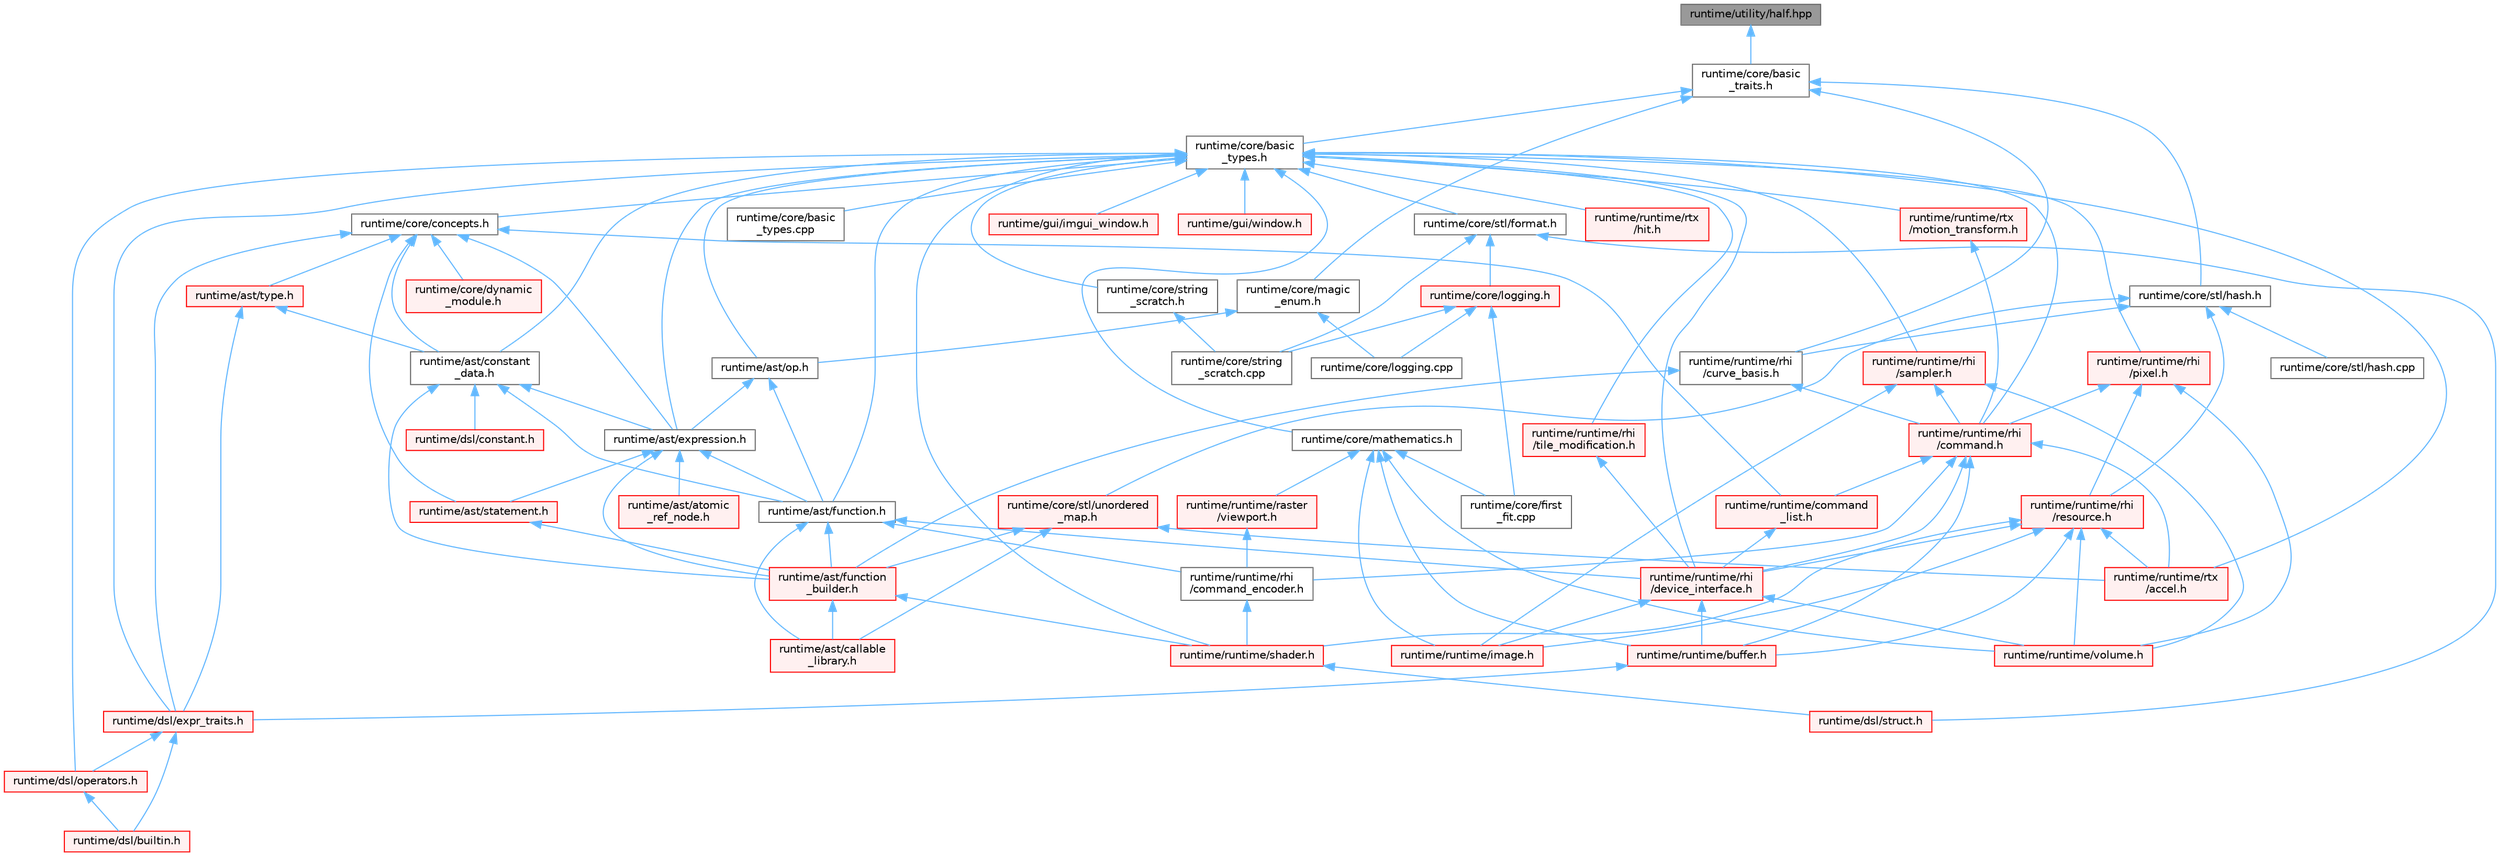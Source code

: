 digraph "runtime/utility/half.hpp"
{
 // LATEX_PDF_SIZE
  bgcolor="transparent";
  edge [fontname=Helvetica,fontsize=10,labelfontname=Helvetica,labelfontsize=10];
  node [fontname=Helvetica,fontsize=10,shape=box,height=0.2,width=0.4];
  Node1 [id="Node000001",label="runtime/utility/half.hpp",height=0.2,width=0.4,color="gray40", fillcolor="grey60", style="filled", fontcolor="black",tooltip=" "];
  Node1 -> Node2 [id="edge1_Node000001_Node000002",dir="back",color="steelblue1",style="solid",tooltip=" "];
  Node2 [id="Node000002",label="runtime/core/basic\l_traits.h",height=0.2,width=0.4,color="grey40", fillcolor="white", style="filled",URL="$basic__traits_8h.html",tooltip=" "];
  Node2 -> Node3 [id="edge2_Node000002_Node000003",dir="back",color="steelblue1",style="solid",tooltip=" "];
  Node3 [id="Node000003",label="runtime/core/basic\l_types.h",height=0.2,width=0.4,color="grey40", fillcolor="white", style="filled",URL="$basic__types_8h.html",tooltip=" "];
  Node3 -> Node4 [id="edge3_Node000003_Node000004",dir="back",color="steelblue1",style="solid",tooltip=" "];
  Node4 [id="Node000004",label="runtime/ast/constant\l_data.h",height=0.2,width=0.4,color="grey40", fillcolor="white", style="filled",URL="$constant__data_8h.html",tooltip=" "];
  Node4 -> Node5 [id="edge4_Node000004_Node000005",dir="back",color="steelblue1",style="solid",tooltip=" "];
  Node5 [id="Node000005",label="runtime/ast/expression.h",height=0.2,width=0.4,color="grey40", fillcolor="white", style="filled",URL="$expression_8h.html",tooltip=" "];
  Node5 -> Node6 [id="edge5_Node000005_Node000006",dir="back",color="steelblue1",style="solid",tooltip=" "];
  Node6 [id="Node000006",label="runtime/ast/atomic\l_ref_node.h",height=0.2,width=0.4,color="red", fillcolor="#FFF0F0", style="filled",URL="$atomic__ref__node_8h.html",tooltip=" "];
  Node5 -> Node26 [id="edge6_Node000005_Node000026",dir="back",color="steelblue1",style="solid",tooltip=" "];
  Node26 [id="Node000026",label="runtime/ast/function.h",height=0.2,width=0.4,color="grey40", fillcolor="white", style="filled",URL="$ast_2function_8h.html",tooltip=" "];
  Node26 -> Node27 [id="edge7_Node000026_Node000027",dir="back",color="steelblue1",style="solid",tooltip=" "];
  Node27 [id="Node000027",label="runtime/ast/callable\l_library.h",height=0.2,width=0.4,color="red", fillcolor="#FFF0F0", style="filled",URL="$ast_2callable__library_8h.html",tooltip=" "];
  Node26 -> Node28 [id="edge8_Node000026_Node000028",dir="back",color="steelblue1",style="solid",tooltip=" "];
  Node28 [id="Node000028",label="runtime/ast/function\l_builder.h",height=0.2,width=0.4,color="red", fillcolor="#FFF0F0", style="filled",URL="$function__builder_8h.html",tooltip=" "];
  Node28 -> Node27 [id="edge9_Node000028_Node000027",dir="back",color="steelblue1",style="solid",tooltip=" "];
  Node28 -> Node39 [id="edge10_Node000028_Node000039",dir="back",color="steelblue1",style="solid",tooltip=" "];
  Node39 [id="Node000039",label="runtime/runtime/shader.h",height=0.2,width=0.4,color="red", fillcolor="#FFF0F0", style="filled",URL="$shader_8h.html",tooltip=" "];
  Node39 -> Node15 [id="edge11_Node000039_Node000015",dir="back",color="steelblue1",style="solid",tooltip=" "];
  Node15 [id="Node000015",label="runtime/dsl/struct.h",height=0.2,width=0.4,color="red", fillcolor="#FFF0F0", style="filled",URL="$struct_8h.html",tooltip=" "];
  Node26 -> Node40 [id="edge12_Node000026_Node000040",dir="back",color="steelblue1",style="solid",tooltip=" "];
  Node40 [id="Node000040",label="runtime/runtime/rhi\l/command_encoder.h",height=0.2,width=0.4,color="grey40", fillcolor="white", style="filled",URL="$command__encoder_8h.html",tooltip=" "];
  Node40 -> Node39 [id="edge13_Node000040_Node000039",dir="back",color="steelblue1",style="solid",tooltip=" "];
  Node26 -> Node41 [id="edge14_Node000026_Node000041",dir="back",color="steelblue1",style="solid",tooltip=" "];
  Node41 [id="Node000041",label="runtime/runtime/rhi\l/device_interface.h",height=0.2,width=0.4,color="red", fillcolor="#FFF0F0", style="filled",URL="$device__interface_8h.html",tooltip=" "];
  Node41 -> Node42 [id="edge15_Node000041_Node000042",dir="back",color="steelblue1",style="solid",tooltip=" "];
  Node42 [id="Node000042",label="runtime/runtime/buffer.h",height=0.2,width=0.4,color="red", fillcolor="#FFF0F0", style="filled",URL="$buffer_8h.html",tooltip=" "];
  Node42 -> Node43 [id="edge16_Node000042_Node000043",dir="back",color="steelblue1",style="solid",tooltip=" "];
  Node43 [id="Node000043",label="runtime/dsl/expr_traits.h",height=0.2,width=0.4,color="red", fillcolor="#FFF0F0", style="filled",URL="$expr__traits_8h.html",tooltip=" "];
  Node43 -> Node32 [id="edge17_Node000043_Node000032",dir="back",color="steelblue1",style="solid",tooltip=" "];
  Node32 [id="Node000032",label="runtime/dsl/builtin.h",height=0.2,width=0.4,color="red", fillcolor="#FFF0F0", style="filled",URL="$builtin_8h.html",tooltip=" "];
  Node43 -> Node31 [id="edge18_Node000043_Node000031",dir="back",color="steelblue1",style="solid",tooltip=" "];
  Node31 [id="Node000031",label="runtime/dsl/operators.h",height=0.2,width=0.4,color="red", fillcolor="#FFF0F0", style="filled",URL="$operators_8h.html",tooltip=" "];
  Node31 -> Node32 [id="edge19_Node000031_Node000032",dir="back",color="steelblue1",style="solid",tooltip=" "];
  Node41 -> Node49 [id="edge20_Node000041_Node000049",dir="back",color="steelblue1",style="solid",tooltip=" "];
  Node49 [id="Node000049",label="runtime/runtime/image.h",height=0.2,width=0.4,color="red", fillcolor="#FFF0F0", style="filled",URL="$image_8h.html",tooltip=" "];
  Node41 -> Node53 [id="edge21_Node000041_Node000053",dir="back",color="steelblue1",style="solid",tooltip=" "];
  Node53 [id="Node000053",label="runtime/runtime/volume.h",height=0.2,width=0.4,color="red", fillcolor="#FFF0F0", style="filled",URL="$volume_8h.html",tooltip=" "];
  Node5 -> Node28 [id="edge22_Node000005_Node000028",dir="back",color="steelblue1",style="solid",tooltip=" "];
  Node5 -> Node55 [id="edge23_Node000005_Node000055",dir="back",color="steelblue1",style="solid",tooltip=" "];
  Node55 [id="Node000055",label="runtime/ast/statement.h",height=0.2,width=0.4,color="red", fillcolor="#FFF0F0", style="filled",URL="$statement_8h.html",tooltip=" "];
  Node55 -> Node28 [id="edge24_Node000055_Node000028",dir="back",color="steelblue1",style="solid",tooltip=" "];
  Node4 -> Node26 [id="edge25_Node000004_Node000026",dir="back",color="steelblue1",style="solid",tooltip=" "];
  Node4 -> Node28 [id="edge26_Node000004_Node000028",dir="back",color="steelblue1",style="solid",tooltip=" "];
  Node4 -> Node30 [id="edge27_Node000004_Node000030",dir="back",color="steelblue1",style="solid",tooltip=" "];
  Node30 [id="Node000030",label="runtime/dsl/constant.h",height=0.2,width=0.4,color="red", fillcolor="#FFF0F0", style="filled",URL="$constant_8h.html",tooltip=" "];
  Node3 -> Node5 [id="edge28_Node000003_Node000005",dir="back",color="steelblue1",style="solid",tooltip=" "];
  Node3 -> Node26 [id="edge29_Node000003_Node000026",dir="back",color="steelblue1",style="solid",tooltip=" "];
  Node3 -> Node56 [id="edge30_Node000003_Node000056",dir="back",color="steelblue1",style="solid",tooltip=" "];
  Node56 [id="Node000056",label="runtime/ast/op.h",height=0.2,width=0.4,color="grey40", fillcolor="white", style="filled",URL="$op_8h.html",tooltip=" "];
  Node56 -> Node5 [id="edge31_Node000056_Node000005",dir="back",color="steelblue1",style="solid",tooltip=" "];
  Node56 -> Node26 [id="edge32_Node000056_Node000026",dir="back",color="steelblue1",style="solid",tooltip=" "];
  Node3 -> Node57 [id="edge33_Node000003_Node000057",dir="back",color="steelblue1",style="solid",tooltip=" "];
  Node57 [id="Node000057",label="runtime/core/basic\l_types.cpp",height=0.2,width=0.4,color="grey40", fillcolor="white", style="filled",URL="$basic__types_8cpp.html",tooltip=" "];
  Node3 -> Node58 [id="edge34_Node000003_Node000058",dir="back",color="steelblue1",style="solid",tooltip=" "];
  Node58 [id="Node000058",label="runtime/core/concepts.h",height=0.2,width=0.4,color="grey40", fillcolor="white", style="filled",URL="$concepts_8h.html",tooltip=" "];
  Node58 -> Node4 [id="edge35_Node000058_Node000004",dir="back",color="steelblue1",style="solid",tooltip=" "];
  Node58 -> Node5 [id="edge36_Node000058_Node000005",dir="back",color="steelblue1",style="solid",tooltip=" "];
  Node58 -> Node55 [id="edge37_Node000058_Node000055",dir="back",color="steelblue1",style="solid",tooltip=" "];
  Node58 -> Node59 [id="edge38_Node000058_Node000059",dir="back",color="steelblue1",style="solid",tooltip=" "];
  Node59 [id="Node000059",label="runtime/ast/type.h",height=0.2,width=0.4,color="red", fillcolor="#FFF0F0", style="filled",URL="$type_8h.html",tooltip=" "];
  Node59 -> Node4 [id="edge39_Node000059_Node000004",dir="back",color="steelblue1",style="solid",tooltip=" "];
  Node59 -> Node43 [id="edge40_Node000059_Node000043",dir="back",color="steelblue1",style="solid",tooltip=" "];
  Node58 -> Node65 [id="edge41_Node000058_Node000065",dir="back",color="steelblue1",style="solid",tooltip=" "];
  Node65 [id="Node000065",label="runtime/core/dynamic\l_module.h",height=0.2,width=0.4,color="red", fillcolor="#FFF0F0", style="filled",URL="$dynamic__module_8h.html",tooltip=" "];
  Node58 -> Node43 [id="edge42_Node000058_Node000043",dir="back",color="steelblue1",style="solid",tooltip=" "];
  Node58 -> Node67 [id="edge43_Node000058_Node000067",dir="back",color="steelblue1",style="solid",tooltip=" "];
  Node67 [id="Node000067",label="runtime/runtime/command\l_list.h",height=0.2,width=0.4,color="red", fillcolor="#FFF0F0", style="filled",URL="$command__list_8h.html",tooltip=" "];
  Node67 -> Node41 [id="edge44_Node000067_Node000041",dir="back",color="steelblue1",style="solid",tooltip=" "];
  Node3 -> Node68 [id="edge45_Node000003_Node000068",dir="back",color="steelblue1",style="solid",tooltip=" "];
  Node68 [id="Node000068",label="runtime/core/mathematics.h",height=0.2,width=0.4,color="grey40", fillcolor="white", style="filled",URL="$mathematics_8h.html",tooltip=" "];
  Node68 -> Node69 [id="edge46_Node000068_Node000069",dir="back",color="steelblue1",style="solid",tooltip=" "];
  Node69 [id="Node000069",label="runtime/core/first\l_fit.cpp",height=0.2,width=0.4,color="grey40", fillcolor="white", style="filled",URL="$first__fit_8cpp.html",tooltip=" "];
  Node68 -> Node42 [id="edge47_Node000068_Node000042",dir="back",color="steelblue1",style="solid",tooltip=" "];
  Node68 -> Node49 [id="edge48_Node000068_Node000049",dir="back",color="steelblue1",style="solid",tooltip=" "];
  Node68 -> Node70 [id="edge49_Node000068_Node000070",dir="back",color="steelblue1",style="solid",tooltip=" "];
  Node70 [id="Node000070",label="runtime/runtime/raster\l/viewport.h",height=0.2,width=0.4,color="red", fillcolor="#FFF0F0", style="filled",URL="$viewport_8h.html",tooltip=" "];
  Node70 -> Node40 [id="edge50_Node000070_Node000040",dir="back",color="steelblue1",style="solid",tooltip=" "];
  Node68 -> Node53 [id="edge51_Node000068_Node000053",dir="back",color="steelblue1",style="solid",tooltip=" "];
  Node3 -> Node71 [id="edge52_Node000003_Node000071",dir="back",color="steelblue1",style="solid",tooltip=" "];
  Node71 [id="Node000071",label="runtime/core/stl/format.h",height=0.2,width=0.4,color="grey40", fillcolor="white", style="filled",URL="$core_2stl_2format_8h.html",tooltip=" "];
  Node71 -> Node72 [id="edge53_Node000071_Node000072",dir="back",color="steelblue1",style="solid",tooltip=" "];
  Node72 [id="Node000072",label="runtime/core/logging.h",height=0.2,width=0.4,color="red", fillcolor="#FFF0F0", style="filled",URL="$logging_8h.html",tooltip=" "];
  Node72 -> Node69 [id="edge54_Node000072_Node000069",dir="back",color="steelblue1",style="solid",tooltip=" "];
  Node72 -> Node74 [id="edge55_Node000072_Node000074",dir="back",color="steelblue1",style="solid",tooltip=" "];
  Node74 [id="Node000074",label="runtime/core/logging.cpp",height=0.2,width=0.4,color="grey40", fillcolor="white", style="filled",URL="$logging_8cpp.html",tooltip=" "];
  Node72 -> Node78 [id="edge56_Node000072_Node000078",dir="back",color="steelblue1",style="solid",tooltip=" "];
  Node78 [id="Node000078",label="runtime/core/string\l_scratch.cpp",height=0.2,width=0.4,color="grey40", fillcolor="white", style="filled",URL="$string__scratch_8cpp.html",tooltip=" "];
  Node71 -> Node78 [id="edge57_Node000071_Node000078",dir="back",color="steelblue1",style="solid",tooltip=" "];
  Node71 -> Node15 [id="edge58_Node000071_Node000015",dir="back",color="steelblue1",style="solid",tooltip=" "];
  Node3 -> Node80 [id="edge59_Node000003_Node000080",dir="back",color="steelblue1",style="solid",tooltip=" "];
  Node80 [id="Node000080",label="runtime/core/string\l_scratch.h",height=0.2,width=0.4,color="grey40", fillcolor="white", style="filled",URL="$string__scratch_8h.html",tooltip=" "];
  Node80 -> Node78 [id="edge60_Node000080_Node000078",dir="back",color="steelblue1",style="solid",tooltip=" "];
  Node3 -> Node43 [id="edge61_Node000003_Node000043",dir="back",color="steelblue1",style="solid",tooltip=" "];
  Node3 -> Node31 [id="edge62_Node000003_Node000031",dir="back",color="steelblue1",style="solid",tooltip=" "];
  Node3 -> Node47 [id="edge63_Node000003_Node000047",dir="back",color="steelblue1",style="solid",tooltip=" "];
  Node47 [id="Node000047",label="runtime/gui/imgui_window.h",height=0.2,width=0.4,color="red", fillcolor="#FFF0F0", style="filled",URL="$imgui__window_8h.html",tooltip=" "];
  Node3 -> Node81 [id="edge64_Node000003_Node000081",dir="back",color="steelblue1",style="solid",tooltip=" "];
  Node81 [id="Node000081",label="runtime/gui/window.h",height=0.2,width=0.4,color="red", fillcolor="#FFF0F0", style="filled",URL="$window_8h.html",tooltip=" "];
  Node3 -> Node82 [id="edge65_Node000003_Node000082",dir="back",color="steelblue1",style="solid",tooltip=" "];
  Node82 [id="Node000082",label="runtime/runtime/rhi\l/command.h",height=0.2,width=0.4,color="red", fillcolor="#FFF0F0", style="filled",URL="$command_8h.html",tooltip=" "];
  Node82 -> Node42 [id="edge66_Node000082_Node000042",dir="back",color="steelblue1",style="solid",tooltip=" "];
  Node82 -> Node67 [id="edge67_Node000082_Node000067",dir="back",color="steelblue1",style="solid",tooltip=" "];
  Node82 -> Node40 [id="edge68_Node000082_Node000040",dir="back",color="steelblue1",style="solid",tooltip=" "];
  Node82 -> Node41 [id="edge69_Node000082_Node000041",dir="back",color="steelblue1",style="solid",tooltip=" "];
  Node82 -> Node85 [id="edge70_Node000082_Node000085",dir="back",color="steelblue1",style="solid",tooltip=" "];
  Node85 [id="Node000085",label="runtime/runtime/rtx\l/accel.h",height=0.2,width=0.4,color="red", fillcolor="#FFF0F0", style="filled",URL="$runtime_2rtx_2accel_8h.html",tooltip=" "];
  Node3 -> Node41 [id="edge71_Node000003_Node000041",dir="back",color="steelblue1",style="solid",tooltip=" "];
  Node3 -> Node87 [id="edge72_Node000003_Node000087",dir="back",color="steelblue1",style="solid",tooltip=" "];
  Node87 [id="Node000087",label="runtime/runtime/rhi\l/pixel.h",height=0.2,width=0.4,color="red", fillcolor="#FFF0F0", style="filled",URL="$pixel_8h.html",tooltip=" "];
  Node87 -> Node82 [id="edge73_Node000087_Node000082",dir="back",color="steelblue1",style="solid",tooltip=" "];
  Node87 -> Node88 [id="edge74_Node000087_Node000088",dir="back",color="steelblue1",style="solid",tooltip=" "];
  Node88 [id="Node000088",label="runtime/runtime/rhi\l/resource.h",height=0.2,width=0.4,color="red", fillcolor="#FFF0F0", style="filled",URL="$runtime_2rhi_2resource_8h.html",tooltip=" "];
  Node88 -> Node42 [id="edge75_Node000088_Node000042",dir="back",color="steelblue1",style="solid",tooltip=" "];
  Node88 -> Node49 [id="edge76_Node000088_Node000049",dir="back",color="steelblue1",style="solid",tooltip=" "];
  Node88 -> Node41 [id="edge77_Node000088_Node000041",dir="back",color="steelblue1",style="solid",tooltip=" "];
  Node88 -> Node85 [id="edge78_Node000088_Node000085",dir="back",color="steelblue1",style="solid",tooltip=" "];
  Node88 -> Node39 [id="edge79_Node000088_Node000039",dir="back",color="steelblue1",style="solid",tooltip=" "];
  Node88 -> Node53 [id="edge80_Node000088_Node000053",dir="back",color="steelblue1",style="solid",tooltip=" "];
  Node87 -> Node53 [id="edge81_Node000087_Node000053",dir="back",color="steelblue1",style="solid",tooltip=" "];
  Node3 -> Node90 [id="edge82_Node000003_Node000090",dir="back",color="steelblue1",style="solid",tooltip=" "];
  Node90 [id="Node000090",label="runtime/runtime/rhi\l/sampler.h",height=0.2,width=0.4,color="red", fillcolor="#FFF0F0", style="filled",URL="$sampler_8h.html",tooltip=" "];
  Node90 -> Node49 [id="edge83_Node000090_Node000049",dir="back",color="steelblue1",style="solid",tooltip=" "];
  Node90 -> Node82 [id="edge84_Node000090_Node000082",dir="back",color="steelblue1",style="solid",tooltip=" "];
  Node90 -> Node53 [id="edge85_Node000090_Node000053",dir="back",color="steelblue1",style="solid",tooltip=" "];
  Node3 -> Node91 [id="edge86_Node000003_Node000091",dir="back",color="steelblue1",style="solid",tooltip=" "];
  Node91 [id="Node000091",label="runtime/runtime/rhi\l/tile_modification.h",height=0.2,width=0.4,color="red", fillcolor="#FFF0F0", style="filled",URL="$tile__modification_8h.html",tooltip=" "];
  Node91 -> Node41 [id="edge87_Node000091_Node000041",dir="back",color="steelblue1",style="solid",tooltip=" "];
  Node3 -> Node85 [id="edge88_Node000003_Node000085",dir="back",color="steelblue1",style="solid",tooltip=" "];
  Node3 -> Node92 [id="edge89_Node000003_Node000092",dir="back",color="steelblue1",style="solid",tooltip=" "];
  Node92 [id="Node000092",label="runtime/runtime/rtx\l/hit.h",height=0.2,width=0.4,color="red", fillcolor="#FFF0F0", style="filled",URL="$runtime_2rtx_2hit_8h.html",tooltip=" "];
  Node3 -> Node93 [id="edge90_Node000003_Node000093",dir="back",color="steelblue1",style="solid",tooltip=" "];
  Node93 [id="Node000093",label="runtime/runtime/rtx\l/motion_transform.h",height=0.2,width=0.4,color="red", fillcolor="#FFF0F0", style="filled",URL="$motion__transform_8h.html",tooltip=" "];
  Node93 -> Node82 [id="edge91_Node000093_Node000082",dir="back",color="steelblue1",style="solid",tooltip=" "];
  Node3 -> Node39 [id="edge92_Node000003_Node000039",dir="back",color="steelblue1",style="solid",tooltip=" "];
  Node2 -> Node94 [id="edge93_Node000002_Node000094",dir="back",color="steelblue1",style="solid",tooltip=" "];
  Node94 [id="Node000094",label="runtime/core/magic\l_enum.h",height=0.2,width=0.4,color="grey40", fillcolor="white", style="filled",URL="$magic__enum_8h.html",tooltip=" "];
  Node94 -> Node56 [id="edge94_Node000094_Node000056",dir="back",color="steelblue1",style="solid",tooltip=" "];
  Node94 -> Node74 [id="edge95_Node000094_Node000074",dir="back",color="steelblue1",style="solid",tooltip=" "];
  Node2 -> Node95 [id="edge96_Node000002_Node000095",dir="back",color="steelblue1",style="solid",tooltip=" "];
  Node95 [id="Node000095",label="runtime/core/stl/hash.h",height=0.2,width=0.4,color="grey40", fillcolor="white", style="filled",URL="$hash_8h.html",tooltip=" "];
  Node95 -> Node96 [id="edge97_Node000095_Node000096",dir="back",color="steelblue1",style="solid",tooltip=" "];
  Node96 [id="Node000096",label="runtime/core/stl/hash.cpp",height=0.2,width=0.4,color="grey40", fillcolor="white", style="filled",URL="$hash_8cpp.html",tooltip=" "];
  Node95 -> Node97 [id="edge98_Node000095_Node000097",dir="back",color="steelblue1",style="solid",tooltip=" "];
  Node97 [id="Node000097",label="runtime/core/stl/unordered\l_map.h",height=0.2,width=0.4,color="red", fillcolor="#FFF0F0", style="filled",URL="$core_2stl_2unordered__map_8h.html",tooltip=" "];
  Node97 -> Node27 [id="edge99_Node000097_Node000027",dir="back",color="steelblue1",style="solid",tooltip=" "];
  Node97 -> Node28 [id="edge100_Node000097_Node000028",dir="back",color="steelblue1",style="solid",tooltip=" "];
  Node97 -> Node85 [id="edge101_Node000097_Node000085",dir="back",color="steelblue1",style="solid",tooltip=" "];
  Node95 -> Node98 [id="edge102_Node000095_Node000098",dir="back",color="steelblue1",style="solid",tooltip=" "];
  Node98 [id="Node000098",label="runtime/runtime/rhi\l/curve_basis.h",height=0.2,width=0.4,color="grey40", fillcolor="white", style="filled",URL="$curve__basis_8h.html",tooltip=" "];
  Node98 -> Node28 [id="edge103_Node000098_Node000028",dir="back",color="steelblue1",style="solid",tooltip=" "];
  Node98 -> Node82 [id="edge104_Node000098_Node000082",dir="back",color="steelblue1",style="solid",tooltip=" "];
  Node95 -> Node88 [id="edge105_Node000095_Node000088",dir="back",color="steelblue1",style="solid",tooltip=" "];
  Node2 -> Node98 [id="edge106_Node000002_Node000098",dir="back",color="steelblue1",style="solid",tooltip=" "];
}
